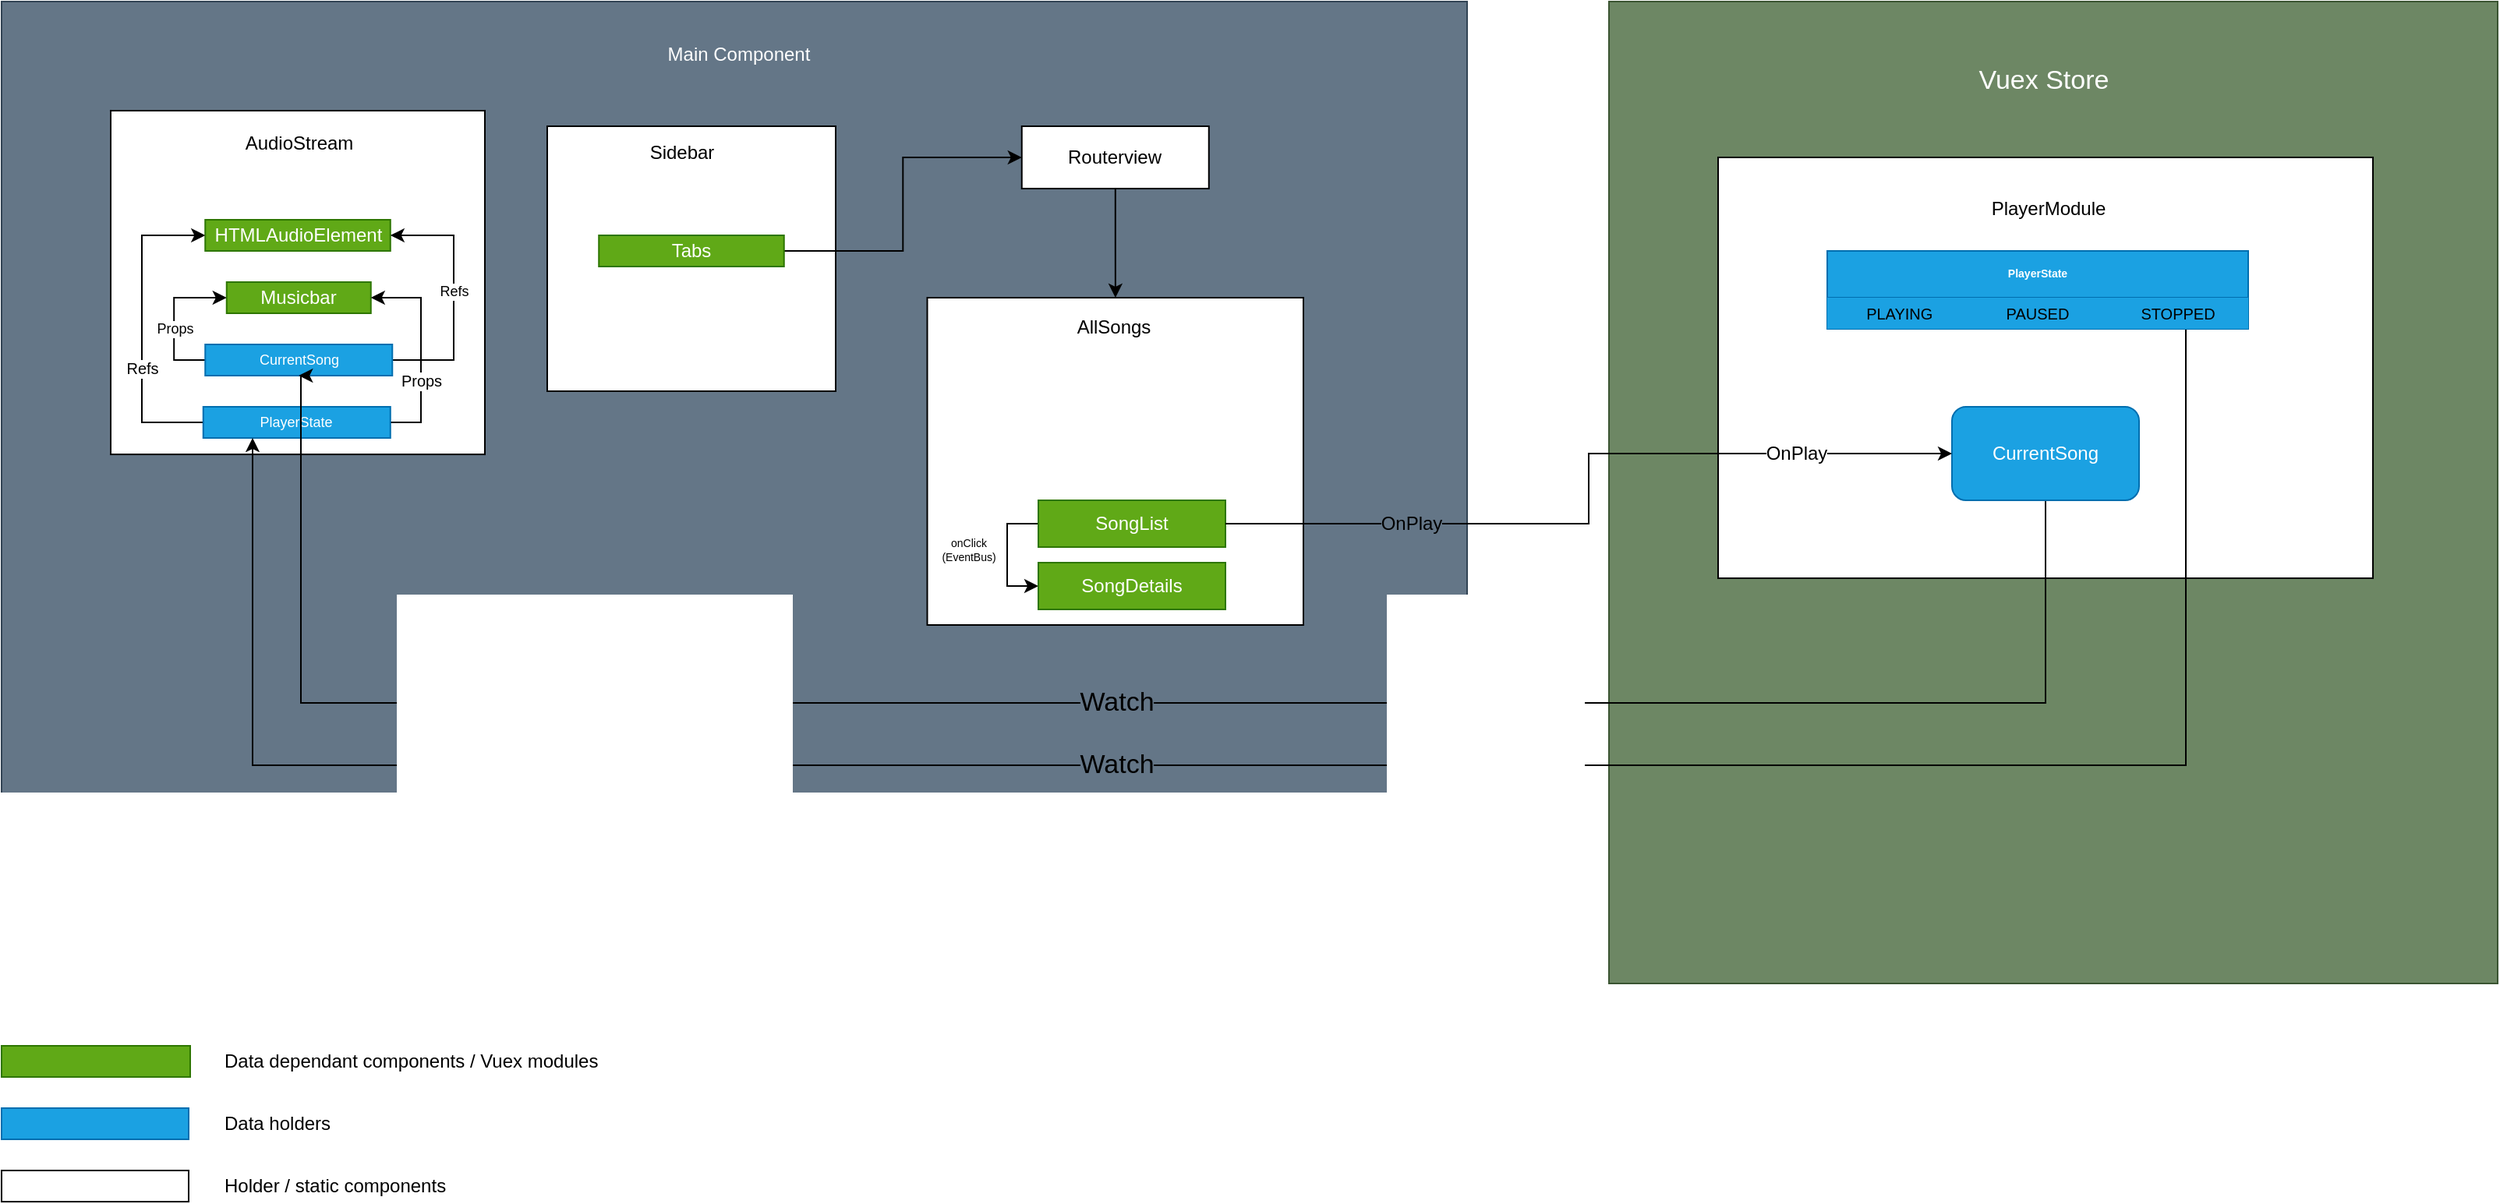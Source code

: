 <mxfile version="13.10.0" type="embed">
    <diagram id="kgpKYQtTHZ0yAKxKKP6v" name="Page-1">
        <mxGraphModel dx="622" dy="330" grid="1" gridSize="10" guides="1" tooltips="1" connect="1" arrows="1" fold="1" page="1" pageScale="1" pageWidth="850" pageHeight="1100" math="0" shadow="0">
            <root>
                <mxCell id="0"/>
                <mxCell id="1" parent="0"/>
                <mxCell id="_pVvDDTqTVWBj4t2EdJC-2" value="&lt;div&gt;Main Component&lt;/div&gt;" style="rounded=0;whiteSpace=wrap;html=1;align=start;container=1;movableLabel=1;recursiveResize=0;fillColor=#647687;strokeColor=#314354;fontColor=#ffffff;" parent="1" vertex="1">
                    <mxGeometry x="49" y="40" width="940" height="630" as="geometry">
                        <mxPoint x="3" y="-281" as="offset"/>
                    </mxGeometry>
                </mxCell>
                <mxCell id="_pVvDDTqTVWBj4t2EdJC-4" value="AudioStream" style="rounded=0;whiteSpace=wrap;html=1;movableLabel=1;" parent="_pVvDDTqTVWBj4t2EdJC-2" vertex="1">
                    <mxGeometry x="70" y="70" width="240" height="220.54" as="geometry">
                        <mxPoint x="1" y="-89" as="offset"/>
                    </mxGeometry>
                </mxCell>
                <mxCell id="_pVvDDTqTVWBj4t2EdJC-5" value="HTMLAudioElement" style="rounded=0;whiteSpace=wrap;html=1;fillColor=#60a917;strokeColor=#2D7600;fontColor=#ffffff;" parent="_pVvDDTqTVWBj4t2EdJC-2" vertex="1">
                    <mxGeometry x="130.63" y="140" width="118.75" height="20" as="geometry"/>
                </mxCell>
                <mxCell id="_pVvDDTqTVWBj4t2EdJC-6" value="Musicbar" style="rounded=0;whiteSpace=wrap;html=1;fillColor=#60a917;strokeColor=#2D7600;fontColor=#ffffff;" parent="_pVvDDTqTVWBj4t2EdJC-2" vertex="1">
                    <mxGeometry x="144.38" y="180" width="92.5" height="20" as="geometry"/>
                </mxCell>
                <mxCell id="_pVvDDTqTVWBj4t2EdJC-7" value="Sidebar" style="rounded=0;whiteSpace=wrap;html=1;movableLabel=1;" parent="_pVvDDTqTVWBj4t2EdJC-2" vertex="1">
                    <mxGeometry x="350" y="80" width="185" height="170" as="geometry">
                        <mxPoint x="-6" y="-68" as="offset"/>
                    </mxGeometry>
                </mxCell>
                <mxCell id="_pVvDDTqTVWBj4t2EdJC-74" style="edgeStyle=orthogonalEdgeStyle;rounded=0;orthogonalLoop=1;jettySize=auto;html=1;entryX=0;entryY=0.5;entryDx=0;entryDy=0;fontSize=9;" parent="_pVvDDTqTVWBj4t2EdJC-2" source="_pVvDDTqTVWBj4t2EdJC-8" target="_pVvDDTqTVWBj4t2EdJC-10" edge="1">
                    <mxGeometry relative="1" as="geometry"/>
                </mxCell>
                <mxCell id="_pVvDDTqTVWBj4t2EdJC-8" value="Tabs" style="rounded=0;whiteSpace=wrap;html=1;fillColor=#60a917;strokeColor=#2D7600;fontColor=#ffffff;" parent="_pVvDDTqTVWBj4t2EdJC-2" vertex="1">
                    <mxGeometry x="383.12" y="150" width="118.75" height="20" as="geometry"/>
                </mxCell>
                <mxCell id="_pVvDDTqTVWBj4t2EdJC-36" value="" style="edgeStyle=orthogonalEdgeStyle;rounded=0;orthogonalLoop=1;jettySize=auto;html=1;" parent="_pVvDDTqTVWBj4t2EdJC-2" source="_pVvDDTqTVWBj4t2EdJC-10" target="_pVvDDTqTVWBj4t2EdJC-35" edge="1">
                    <mxGeometry relative="1" as="geometry"/>
                </mxCell>
                <mxCell id="_pVvDDTqTVWBj4t2EdJC-10" value="Routerview" style="rounded=0;whiteSpace=wrap;html=1;" parent="_pVvDDTqTVWBj4t2EdJC-2" vertex="1">
                    <mxGeometry x="654.38" y="80" width="120" height="40" as="geometry"/>
                </mxCell>
                <mxCell id="_pVvDDTqTVWBj4t2EdJC-35" value="AllSongs" style="whiteSpace=wrap;html=1;rounded=0;movableLabel=1;" parent="_pVvDDTqTVWBj4t2EdJC-2" vertex="1">
                    <mxGeometry x="593.75" y="190" width="241.25" height="210" as="geometry">
                        <mxPoint x="-1" y="-86" as="offset"/>
                    </mxGeometry>
                </mxCell>
                <mxCell id="_pVvDDTqTVWBj4t2EdJC-39" style="edgeStyle=orthogonalEdgeStyle;rounded=0;orthogonalLoop=1;jettySize=auto;html=1;entryX=0;entryY=0.5;entryDx=0;entryDy=0;exitX=0;exitY=0.5;exitDx=0;exitDy=0;" parent="_pVvDDTqTVWBj4t2EdJC-2" source="_pVvDDTqTVWBj4t2EdJC-37" target="_pVvDDTqTVWBj4t2EdJC-38" edge="1">
                    <mxGeometry relative="1" as="geometry"/>
                </mxCell>
                <mxCell id="_pVvDDTqTVWBj4t2EdJC-37" value="SongList" style="rounded=0;whiteSpace=wrap;html=1;fillColor=#60a917;strokeColor=#2D7600;fontColor=#ffffff;" parent="_pVvDDTqTVWBj4t2EdJC-2" vertex="1">
                    <mxGeometry x="665" y="320" width="120" height="30" as="geometry"/>
                </mxCell>
                <mxCell id="_pVvDDTqTVWBj4t2EdJC-38" value="SongDetails" style="rounded=0;whiteSpace=wrap;html=1;fillColor=#60a917;strokeColor=#2D7600;fontColor=#ffffff;" parent="_pVvDDTqTVWBj4t2EdJC-2" vertex="1">
                    <mxGeometry x="665" y="360" width="120" height="30" as="geometry"/>
                </mxCell>
                <mxCell id="_pVvDDTqTVWBj4t2EdJC-41" value="&lt;font style=&quot;font-size: 7px&quot;&gt;onClick&lt;br style=&quot;font-size: 7px&quot;&gt;(EventBus)&lt;br style=&quot;font-size: 7px&quot;&gt;&lt;/font&gt;" style="text;html=1;strokeColor=none;fillColor=none;align=center;verticalAlign=middle;whiteSpace=wrap;rounded=0;fontSize=7;" parent="_pVvDDTqTVWBj4t2EdJC-2" vertex="1">
                    <mxGeometry x="587.13" y="350" width="67.25" height="3" as="geometry"/>
                </mxCell>
                <mxCell id="_pVvDDTqTVWBj4t2EdJC-69" style="edgeStyle=orthogonalEdgeStyle;rounded=0;orthogonalLoop=1;jettySize=auto;html=1;entryX=0;entryY=0.5;entryDx=0;entryDy=0;fontSize=9;exitX=0;exitY=0.5;exitDx=0;exitDy=0;" parent="_pVvDDTqTVWBj4t2EdJC-2" source="_pVvDDTqTVWBj4t2EdJC-66" target="_pVvDDTqTVWBj4t2EdJC-6" edge="1">
                    <mxGeometry relative="1" as="geometry"/>
                </mxCell>
                <mxCell id="_pVvDDTqTVWBj4t2EdJC-71" value="Props" style="edgeLabel;html=1;align=center;verticalAlign=middle;resizable=0;points=[];fontSize=9;" parent="_pVvDDTqTVWBj4t2EdJC-69" vertex="1" connectable="0">
                    <mxGeometry x="-0.041" relative="1" as="geometry">
                        <mxPoint y="5.03" as="offset"/>
                    </mxGeometry>
                </mxCell>
                <mxCell id="_pVvDDTqTVWBj4t2EdJC-70" style="edgeStyle=orthogonalEdgeStyle;rounded=0;orthogonalLoop=1;jettySize=auto;html=1;entryX=1;entryY=0.5;entryDx=0;entryDy=0;fontSize=9;exitX=1;exitY=0.5;exitDx=0;exitDy=0;" parent="_pVvDDTqTVWBj4t2EdJC-2" source="_pVvDDTqTVWBj4t2EdJC-66" target="_pVvDDTqTVWBj4t2EdJC-5" edge="1">
                    <mxGeometry relative="1" as="geometry">
                        <Array as="points">
                            <mxPoint x="290" y="230"/>
                            <mxPoint x="290" y="150"/>
                        </Array>
                    </mxGeometry>
                </mxCell>
                <mxCell id="_pVvDDTqTVWBj4t2EdJC-73" value="Refs" style="edgeLabel;html=1;align=center;verticalAlign=middle;resizable=0;points=[];fontSize=9;" parent="_pVvDDTqTVWBj4t2EdJC-70" vertex="1" connectable="0">
                    <mxGeometry x="0.221" relative="1" as="geometry">
                        <mxPoint y="14.12" as="offset"/>
                    </mxGeometry>
                </mxCell>
                <mxCell id="_pVvDDTqTVWBj4t2EdJC-66" value="CurrentSong" style="rounded=0;whiteSpace=wrap;html=1;fontSize=9;fillColor=#1ba1e2;strokeColor=#006EAF;fontColor=#ffffff;" parent="_pVvDDTqTVWBj4t2EdJC-2" vertex="1">
                    <mxGeometry x="130.63" y="220" width="120" height="20" as="geometry"/>
                </mxCell>
                <mxCell id="_pVvDDTqTVWBj4t2EdJC-78" style="edgeStyle=orthogonalEdgeStyle;rounded=0;orthogonalLoop=1;jettySize=auto;html=1;entryX=0;entryY=0.5;entryDx=0;entryDy=0;fontSize=12;" parent="_pVvDDTqTVWBj4t2EdJC-2" source="_pVvDDTqTVWBj4t2EdJC-76" target="_pVvDDTqTVWBj4t2EdJC-5" edge="1">
                    <mxGeometry relative="1" as="geometry">
                        <Array as="points">
                            <mxPoint x="90" y="270"/>
                            <mxPoint x="90" y="150"/>
                        </Array>
                    </mxGeometry>
                </mxCell>
                <mxCell id="_pVvDDTqTVWBj4t2EdJC-81" value="Refs" style="edgeLabel;html=1;align=center;verticalAlign=middle;resizable=0;points=[];fontSize=10;" parent="_pVvDDTqTVWBj4t2EdJC-78" vertex="1" connectable="0">
                    <mxGeometry x="-0.076" relative="1" as="geometry">
                        <mxPoint y="18" as="offset"/>
                    </mxGeometry>
                </mxCell>
                <mxCell id="_pVvDDTqTVWBj4t2EdJC-79" style="edgeStyle=orthogonalEdgeStyle;rounded=0;orthogonalLoop=1;jettySize=auto;html=1;entryX=1;entryY=0.5;entryDx=0;entryDy=0;fontSize=12;" parent="_pVvDDTqTVWBj4t2EdJC-2" source="_pVvDDTqTVWBj4t2EdJC-76" target="_pVvDDTqTVWBj4t2EdJC-6" edge="1">
                    <mxGeometry relative="1" as="geometry">
                        <Array as="points">
                            <mxPoint x="269" y="270"/>
                            <mxPoint x="269" y="190"/>
                        </Array>
                    </mxGeometry>
                </mxCell>
                <mxCell id="_pVvDDTqTVWBj4t2EdJC-80" value="Props" style="edgeLabel;html=1;align=center;verticalAlign=middle;resizable=0;points=[];fontSize=10;" parent="_pVvDDTqTVWBj4t2EdJC-79" vertex="1" connectable="0">
                    <mxGeometry x="-0.284" relative="1" as="geometry">
                        <mxPoint as="offset"/>
                    </mxGeometry>
                </mxCell>
                <mxCell id="_pVvDDTqTVWBj4t2EdJC-76" value="PlayerState" style="rounded=0;whiteSpace=wrap;html=1;fontSize=9;fillColor=#1ba1e2;strokeColor=#006EAF;fontColor=#ffffff;" parent="_pVvDDTqTVWBj4t2EdJC-2" vertex="1">
                    <mxGeometry x="129.38" y="260" width="120" height="20" as="geometry"/>
                </mxCell>
                <mxCell id="_pVvDDTqTVWBj4t2EdJC-42" value="&lt;font style=&quot;font-size: 17px&quot;&gt;Vuex Store&lt;/font&gt;" style="rounded=0;whiteSpace=wrap;html=1;fontSize=7;movableLabel=1;fillColor=#6d8764;strokeColor=#3A5431;fontColor=#ffffff;" parent="1" vertex="1">
                    <mxGeometry x="1080" y="40" width="570" height="630" as="geometry">
                        <mxPoint x="-6" y="-264" as="offset"/>
                    </mxGeometry>
                </mxCell>
                <mxCell id="_pVvDDTqTVWBj4t2EdJC-43" value="&lt;font style=&quot;font-size: 12px&quot;&gt;PlayerModule&lt;/font&gt;" style="rounded=0;whiteSpace=wrap;html=1;fontSize=7;movableLabel=1;" parent="1" vertex="1">
                    <mxGeometry x="1150" y="140" width="420" height="270" as="geometry">
                        <mxPoint x="2" y="-102" as="offset"/>
                    </mxGeometry>
                </mxCell>
                <mxCell id="_pVvDDTqTVWBj4t2EdJC-82" style="edgeStyle=orthogonalEdgeStyle;rounded=0;orthogonalLoop=1;jettySize=auto;html=1;fontSize=10;" parent="1" source="_pVvDDTqTVWBj4t2EdJC-45" edge="1">
                    <mxGeometry relative="1" as="geometry">
                        <mxPoint x="210" y="320" as="targetPoint"/>
                        <Array as="points">
                            <mxPoint x="1450" y="530"/>
                            <mxPoint x="210" y="530"/>
                            <mxPoint x="210" y="320"/>
                        </Array>
                    </mxGeometry>
                </mxCell>
                <mxCell id="_pVvDDTqTVWBj4t2EdJC-84" value="&lt;font style=&quot;font-size: 17px;&quot;&gt;Watch&lt;/font&gt;" style="edgeLabel;html=1;align=center;verticalAlign=middle;resizable=0;points=[];fontSize=17;labelBackgroundColor=#647687;" parent="_pVvDDTqTVWBj4t2EdJC-82" vertex="1" connectable="0">
                    <mxGeometry x="0.109" y="-6" relative="1" as="geometry">
                        <mxPoint x="-6.45" y="6" as="offset"/>
                    </mxGeometry>
                </mxCell>
                <mxCell id="_pVvDDTqTVWBj4t2EdJC-45" value="PlayerState" style="shape=table;html=1;whiteSpace=wrap;startSize=30;container=1;collapsible=0;childLayout=tableLayout;fontStyle=1;align=center;fontSize=7;fillColor=#1ba1e2;strokeColor=#006EAF;fontColor=#ffffff;" parent="1" vertex="1">
                    <mxGeometry x="1220" y="200" width="270" height="50" as="geometry"/>
                </mxCell>
                <mxCell id="_pVvDDTqTVWBj4t2EdJC-54" value="" style="shape=partialRectangle;html=1;whiteSpace=wrap;collapsible=0;dropTarget=0;pointerEvents=0;fillColor=#1ba1e2;top=0;left=0;bottom=0;right=0;points=[[0,0.5],[1,0.5]];portConstraint=eastwest;strokeColor=#006EAF;fontColor=#ffffff;" parent="_pVvDDTqTVWBj4t2EdJC-45" vertex="1">
                    <mxGeometry y="30" width="270" height="20" as="geometry"/>
                </mxCell>
                <mxCell id="_pVvDDTqTVWBj4t2EdJC-55" value="&lt;font style=&quot;font-size: 10px&quot;&gt;&amp;nbsp;PLAYING&lt;/font&gt;" style="shape=partialRectangle;html=1;whiteSpace=wrap;connectable=0;fillColor=none;top=0;left=0;bottom=0;right=0;overflow=hidden;" parent="_pVvDDTqTVWBj4t2EdJC-54" vertex="1">
                    <mxGeometry width="90" height="20" as="geometry"/>
                </mxCell>
                <mxCell id="_pVvDDTqTVWBj4t2EdJC-56" value="&lt;font style=&quot;font-size: 10px&quot;&gt;PAUSED&lt;/font&gt;" style="shape=partialRectangle;html=1;whiteSpace=wrap;connectable=0;fillColor=none;top=0;left=0;bottom=0;right=0;overflow=hidden;" parent="_pVvDDTqTVWBj4t2EdJC-54" vertex="1">
                    <mxGeometry x="90" width="90" height="20" as="geometry"/>
                </mxCell>
                <mxCell id="_pVvDDTqTVWBj4t2EdJC-57" value="&lt;font style=&quot;font-size: 10px&quot;&gt;STOPPED&lt;/font&gt;" style="shape=partialRectangle;html=1;whiteSpace=wrap;connectable=0;fillColor=none;top=0;left=0;bottom=0;right=0;overflow=hidden;" parent="_pVvDDTqTVWBj4t2EdJC-54" vertex="1">
                    <mxGeometry x="180" width="90" height="20" as="geometry"/>
                </mxCell>
                <mxCell id="_pVvDDTqTVWBj4t2EdJC-63" style="edgeStyle=orthogonalEdgeStyle;rounded=0;orthogonalLoop=1;jettySize=auto;html=1;fontSize=12;entryX=0.5;entryY=1;entryDx=0;entryDy=0;" parent="1" source="_pVvDDTqTVWBj4t2EdJC-60" target="_pVvDDTqTVWBj4t2EdJC-66" edge="1">
                    <mxGeometry relative="1" as="geometry">
                        <mxPoint x="161" y="310" as="targetPoint"/>
                        <Array as="points">
                            <mxPoint x="1360" y="490"/>
                            <mxPoint x="241" y="490"/>
                            <mxPoint x="241" y="280"/>
                        </Array>
                    </mxGeometry>
                </mxCell>
                <mxCell id="_pVvDDTqTVWBj4t2EdJC-65" value="&lt;font style=&quot;font-size: 17px&quot;&gt;Watch&lt;/font&gt;" style="edgeLabel;html=1;align=center;verticalAlign=middle;resizable=0;points=[];fontSize=12;labelBackgroundColor=#647687;" parent="_pVvDDTqTVWBj4t2EdJC-63" vertex="1" connectable="0">
                    <mxGeometry x="0.006" y="1" relative="1" as="geometry">
                        <mxPoint x="8.55" y="-1" as="offset"/>
                    </mxGeometry>
                </mxCell>
                <mxCell id="_pVvDDTqTVWBj4t2EdJC-60" value="&lt;font style=&quot;font-size: 12px&quot;&gt;CurrentSong&lt;/font&gt;" style="rounded=1;whiteSpace=wrap;html=1;fontSize=7;fillColor=#1ba1e2;strokeColor=#006EAF;fontColor=#ffffff;" parent="1" vertex="1">
                    <mxGeometry x="1300" y="300" width="120" height="60" as="geometry"/>
                </mxCell>
                <mxCell id="_pVvDDTqTVWBj4t2EdJC-61" style="edgeStyle=orthogonalEdgeStyle;rounded=0;orthogonalLoop=1;jettySize=auto;html=1;fontSize=9;" parent="1" source="_pVvDDTqTVWBj4t2EdJC-37" target="_pVvDDTqTVWBj4t2EdJC-60" edge="1">
                    <mxGeometry relative="1" as="geometry"/>
                </mxCell>
                <mxCell id="_pVvDDTqTVWBj4t2EdJC-75" value="OnPlay" style="edgeLabel;html=1;align=center;verticalAlign=middle;resizable=0;points=[];fontSize=12;labelBackgroundColor=#647687;" parent="_pVvDDTqTVWBj4t2EdJC-61" vertex="1" connectable="0">
                    <mxGeometry x="-0.495" relative="1" as="geometry">
                        <mxPoint x="-10.57" as="offset"/>
                    </mxGeometry>
                </mxCell>
                <mxCell id="_pVvDDTqTVWBj4t2EdJC-85" value="OnPlay" style="edgeLabel;html=1;align=center;verticalAlign=middle;resizable=0;points=[];fontSize=12;" parent="1" vertex="1" connectable="0">
                    <mxGeometry x="1200.0" y="330" as="geometry"/>
                </mxCell>
                <mxCell id="2" value="" style="rounded=0;whiteSpace=wrap;html=1;fillColor=#60a917;strokeColor=#2D7600;fontColor=#ffffff;" vertex="1" parent="1">
                    <mxGeometry x="49" y="710" width="121" height="20" as="geometry"/>
                </mxCell>
                <mxCell id="3" value="" style="rounded=0;whiteSpace=wrap;html=1;fontSize=9;fillColor=#1ba1e2;strokeColor=#006EAF;fontColor=#ffffff;" vertex="1" parent="1">
                    <mxGeometry x="49" y="750" width="120" height="20" as="geometry"/>
                </mxCell>
                <mxCell id="4" value="" style="rounded=0;whiteSpace=wrap;html=1;" vertex="1" parent="1">
                    <mxGeometry x="49" y="790" width="120" height="20" as="geometry"/>
                </mxCell>
                <mxCell id="5" value="Data holders" style="text;html=1;strokeColor=none;fillColor=none;align=left;verticalAlign=middle;whiteSpace=wrap;rounded=0;labelBackgroundColor=none;" vertex="1" parent="1">
                    <mxGeometry x="190" y="750" width="180" height="20" as="geometry"/>
                </mxCell>
                <mxCell id="6" value="Data dependant components / Vuex modules" style="text;html=1;strokeColor=none;fillColor=none;align=left;verticalAlign=middle;whiteSpace=wrap;rounded=0;labelBackgroundColor=none;" vertex="1" parent="1">
                    <mxGeometry x="190" y="710" width="250" height="20" as="geometry"/>
                </mxCell>
                <mxCell id="7" value="Holder / static components" style="text;html=1;strokeColor=none;fillColor=none;align=left;verticalAlign=middle;whiteSpace=wrap;rounded=0;labelBackgroundColor=none;" vertex="1" parent="1">
                    <mxGeometry x="190" y="790" width="180" height="20" as="geometry"/>
                </mxCell>
            </root>
        </mxGraphModel>
    </diagram>
</mxfile>
